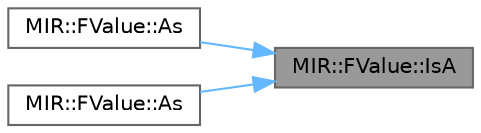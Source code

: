 digraph "MIR::FValue::IsA"
{
 // INTERACTIVE_SVG=YES
 // LATEX_PDF_SIZE
  bgcolor="transparent";
  edge [fontname=Helvetica,fontsize=10,labelfontname=Helvetica,labelfontsize=10];
  node [fontname=Helvetica,fontsize=10,shape=box,height=0.2,width=0.4];
  rankdir="RL";
  Node1 [id="Node000001",label="MIR::FValue::IsA",height=0.2,width=0.4,color="gray40", fillcolor="grey60", style="filled", fontcolor="black",tooltip=" "];
  Node1 -> Node2 [id="edge1_Node000001_Node000002",dir="back",color="steelblue1",style="solid",tooltip=" "];
  Node2 [id="Node000002",label="MIR::FValue::As",height=0.2,width=0.4,color="grey40", fillcolor="white", style="filled",URL="$df/d85/structMIR_1_1FValue.html#a327638a468981efa2b0bb4cafa71d5a5",tooltip=" "];
  Node1 -> Node3 [id="edge2_Node000001_Node000003",dir="back",color="steelblue1",style="solid",tooltip=" "];
  Node3 [id="Node000003",label="MIR::FValue::As",height=0.2,width=0.4,color="grey40", fillcolor="white", style="filled",URL="$df/d85/structMIR_1_1FValue.html#a75e7437442fcb23164d57e0069ec231d",tooltip=" "];
}
